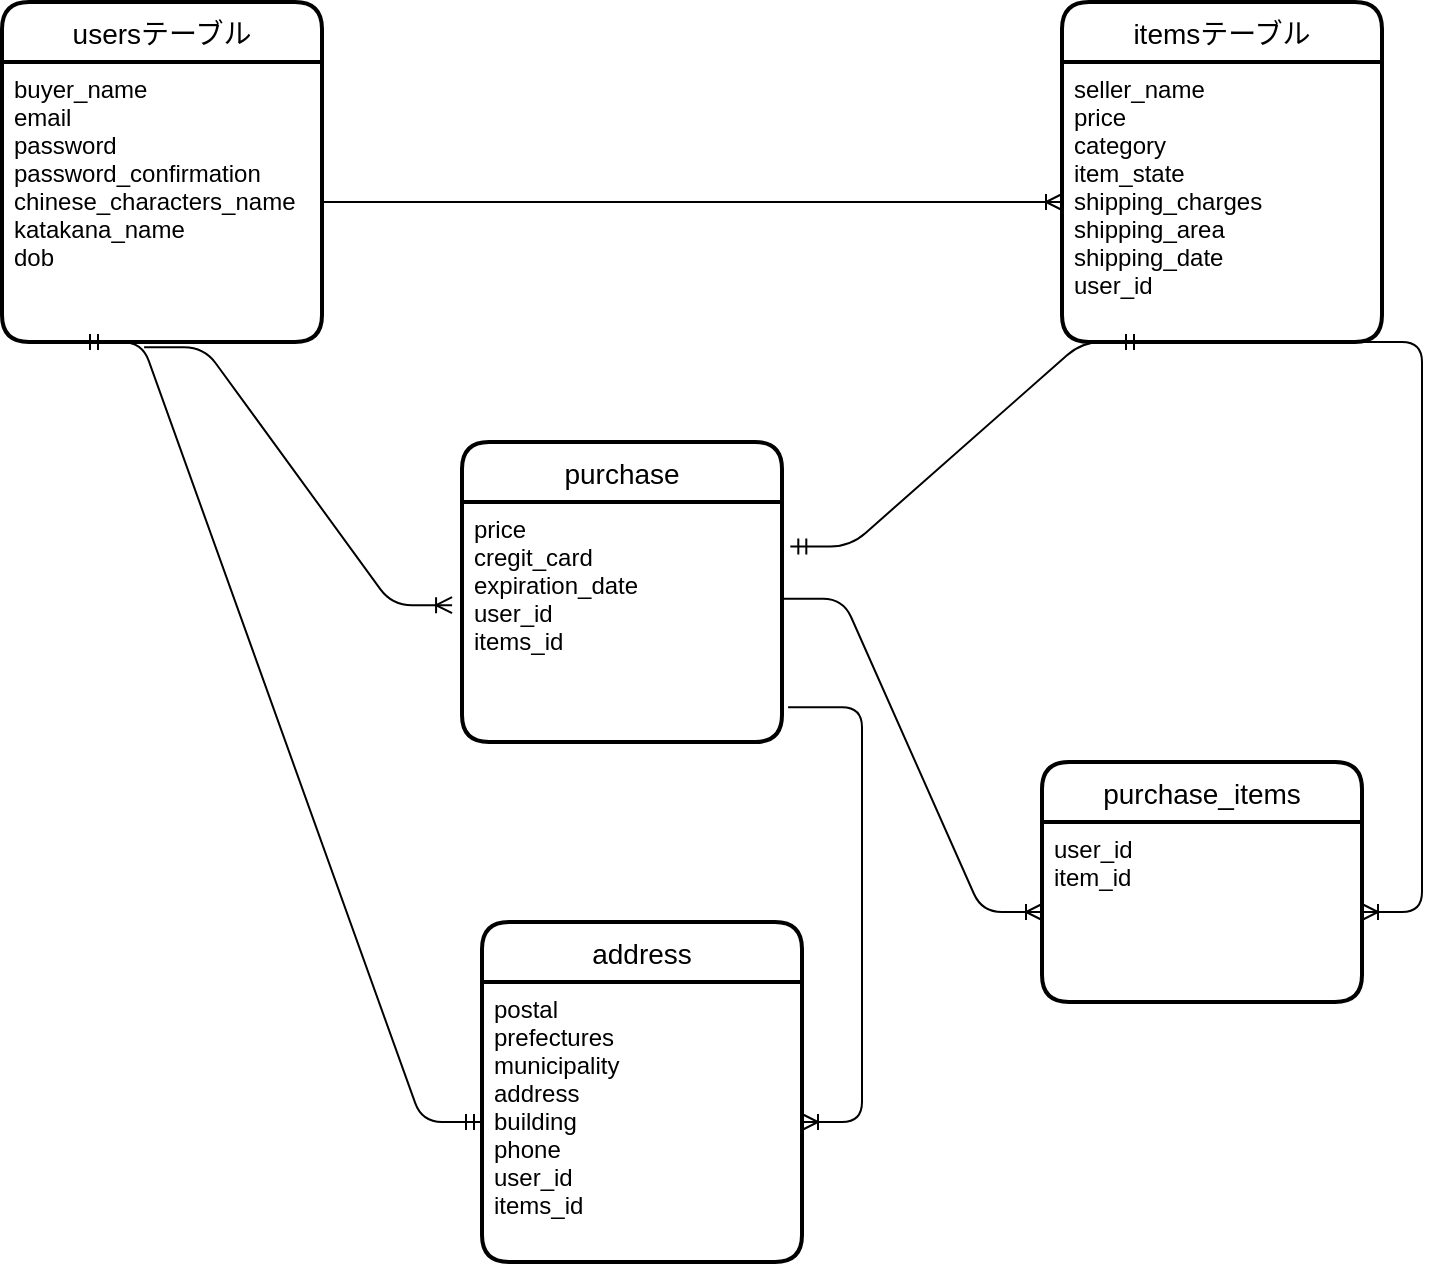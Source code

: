 <mxfile version="13.10.0" type="embed">
    <diagram id="2u54URwKtn0oQCWYSAu8" name="ページ1">
        <mxGraphModel dx="606" dy="985" grid="1" gridSize="10" guides="1" tooltips="1" connect="1" arrows="1" fold="1" page="1" pageScale="1" pageWidth="827" pageHeight="1169" math="0" shadow="0">
            <root>
                <mxCell id="0"/>
                <mxCell id="1" parent="0"/>
                <mxCell id="yAP5g8DO2VciCxcq5tfG-16" value="usersテーブル" style="swimlane;childLayout=stackLayout;horizontal=1;startSize=30;horizontalStack=0;rounded=1;fontSize=14;fontStyle=0;strokeWidth=2;resizeParent=0;resizeLast=1;shadow=0;dashed=0;align=center;" parent="1" vertex="1">
                    <mxGeometry x="30" y="380" width="160" height="170" as="geometry"/>
                </mxCell>
                <mxCell id="yAP5g8DO2VciCxcq5tfG-17" value="buyer_name&#10;email&#10;password&#10;password_confirmation&#10;chinese_characters_name&#10;katakana_name&#10;dob" style="align=left;strokeColor=none;fillColor=none;spacingLeft=4;fontSize=12;verticalAlign=top;resizable=0;rotatable=0;part=1;" parent="yAP5g8DO2VciCxcq5tfG-16" vertex="1">
                    <mxGeometry y="30" width="160" height="140" as="geometry"/>
                </mxCell>
                <mxCell id="yAP5g8DO2VciCxcq5tfG-20" value="itemsテーブル" style="swimlane;childLayout=stackLayout;horizontal=1;startSize=30;horizontalStack=0;rounded=1;fontSize=14;fontStyle=0;strokeWidth=2;resizeParent=0;resizeLast=1;shadow=0;dashed=0;align=center;" parent="1" vertex="1">
                    <mxGeometry x="560" y="380" width="160" height="170" as="geometry"/>
                </mxCell>
                <mxCell id="yAP5g8DO2VciCxcq5tfG-21" value="seller_name&#10;price&#10;category&#10;item_state&#10;shipping_charges&#10;shipping_area&#10;shipping_date&#10;user_id" style="align=left;strokeColor=none;fillColor=none;spacingLeft=4;fontSize=12;verticalAlign=top;resizable=0;rotatable=0;part=1;" parent="yAP5g8DO2VciCxcq5tfG-20" vertex="1">
                    <mxGeometry y="30" width="160" height="140" as="geometry"/>
                </mxCell>
                <mxCell id="yAP5g8DO2VciCxcq5tfG-23" value="address" style="swimlane;childLayout=stackLayout;horizontal=1;startSize=30;horizontalStack=0;rounded=1;fontSize=14;fontStyle=0;strokeWidth=2;resizeParent=0;resizeLast=1;shadow=0;dashed=0;align=center;" parent="1" vertex="1">
                    <mxGeometry x="270" y="840" width="160" height="170" as="geometry"/>
                </mxCell>
                <mxCell id="yAP5g8DO2VciCxcq5tfG-24" value="postal&#10;prefectures&#10;municipality&#10;address&#10;building&#10;phone&#10;user_id&#10;items_id" style="align=left;strokeColor=none;fillColor=none;spacingLeft=4;fontSize=12;verticalAlign=top;resizable=0;rotatable=0;part=1;" parent="yAP5g8DO2VciCxcq5tfG-23" vertex="1">
                    <mxGeometry y="30" width="160" height="140" as="geometry"/>
                </mxCell>
                <mxCell id="yAP5g8DO2VciCxcq5tfG-32" value="purchase" style="swimlane;childLayout=stackLayout;horizontal=1;startSize=30;horizontalStack=0;rounded=1;fontSize=14;fontStyle=0;strokeWidth=2;resizeParent=0;resizeLast=1;shadow=0;dashed=0;align=center;" parent="1" vertex="1">
                    <mxGeometry x="260" y="600" width="160" height="150" as="geometry"/>
                </mxCell>
                <mxCell id="yAP5g8DO2VciCxcq5tfG-33" value="price&#10;cregit_card&#10;expiration_date&#10;user_id&#10;items_id" style="align=left;strokeColor=none;fillColor=none;spacingLeft=4;fontSize=12;verticalAlign=top;resizable=0;rotatable=0;part=1;" parent="yAP5g8DO2VciCxcq5tfG-32" vertex="1">
                    <mxGeometry y="30" width="160" height="120" as="geometry"/>
                </mxCell>
                <mxCell id="yAP5g8DO2VciCxcq5tfG-40" value="" style="edgeStyle=entityRelationEdgeStyle;fontSize=12;html=1;endArrow=ERoneToMany;entryX=0;entryY=0.5;entryDx=0;entryDy=0;" parent="1" source="yAP5g8DO2VciCxcq5tfG-17" target="yAP5g8DO2VciCxcq5tfG-21" edge="1">
                    <mxGeometry width="100" height="100" relative="1" as="geometry">
                        <mxPoint x="450" y="580" as="sourcePoint"/>
                        <mxPoint x="550" y="480" as="targetPoint"/>
                    </mxGeometry>
                </mxCell>
                <mxCell id="yAP5g8DO2VciCxcq5tfG-43" value="" style="edgeStyle=entityRelationEdgeStyle;fontSize=12;html=1;endArrow=ERoneToMany;exitX=0.444;exitY=1.019;exitDx=0;exitDy=0;exitPerimeter=0;entryX=-0.031;entryY=0.43;entryDx=0;entryDy=0;entryPerimeter=0;" parent="1" source="yAP5g8DO2VciCxcq5tfG-17" target="yAP5g8DO2VciCxcq5tfG-33" edge="1">
                    <mxGeometry width="100" height="100" relative="1" as="geometry">
                        <mxPoint x="360" y="740" as="sourcePoint"/>
                        <mxPoint x="460" y="640" as="targetPoint"/>
                    </mxGeometry>
                </mxCell>
                <mxCell id="yAP5g8DO2VciCxcq5tfG-45" value="" style="edgeStyle=entityRelationEdgeStyle;fontSize=12;html=1;endArrow=ERoneToMany;exitX=1.019;exitY=0.855;exitDx=0;exitDy=0;exitPerimeter=0;" parent="1" source="yAP5g8DO2VciCxcq5tfG-33" target="yAP5g8DO2VciCxcq5tfG-24" edge="1">
                    <mxGeometry width="100" height="100" relative="1" as="geometry">
                        <mxPoint x="360" y="860" as="sourcePoint"/>
                        <mxPoint x="560" y="810" as="targetPoint"/>
                    </mxGeometry>
                </mxCell>
                <mxCell id="yAP5g8DO2VciCxcq5tfG-46" value="" style="edgeStyle=entityRelationEdgeStyle;fontSize=12;html=1;endArrow=ERmandOne;startArrow=ERmandOne;exitX=0.25;exitY=1;exitDx=0;exitDy=0;entryX=0;entryY=0.5;entryDx=0;entryDy=0;" parent="1" source="yAP5g8DO2VciCxcq5tfG-17" target="yAP5g8DO2VciCxcq5tfG-24" edge="1">
                    <mxGeometry width="100" height="100" relative="1" as="geometry">
                        <mxPoint x="360" y="820" as="sourcePoint"/>
                        <mxPoint x="460" y="720" as="targetPoint"/>
                    </mxGeometry>
                </mxCell>
                <mxCell id="2" value="purchase_items" style="swimlane;childLayout=stackLayout;horizontal=1;startSize=30;horizontalStack=0;rounded=1;fontSize=14;fontStyle=0;strokeWidth=2;resizeParent=0;resizeLast=1;shadow=0;dashed=0;align=center;" vertex="1" parent="1">
                    <mxGeometry x="550" y="760" width="160" height="120" as="geometry"/>
                </mxCell>
                <mxCell id="3" value="user_id&#10;item_id&#10;" style="align=left;strokeColor=none;fillColor=none;spacingLeft=4;fontSize=12;verticalAlign=top;resizable=0;rotatable=0;part=1;" vertex="1" parent="2">
                    <mxGeometry y="30" width="160" height="90" as="geometry"/>
                </mxCell>
                <mxCell id="6" value="" style="edgeStyle=entityRelationEdgeStyle;fontSize=12;html=1;endArrow=ERoneToMany;exitX=1.003;exitY=0.403;exitDx=0;exitDy=0;exitPerimeter=0;" edge="1" parent="1" source="yAP5g8DO2VciCxcq5tfG-33" target="3">
                    <mxGeometry width="100" height="100" relative="1" as="geometry">
                        <mxPoint x="490" y="790" as="sourcePoint"/>
                        <mxPoint x="530" y="678" as="targetPoint"/>
                    </mxGeometry>
                </mxCell>
                <mxCell id="7" value="" style="edgeStyle=entityRelationEdgeStyle;fontSize=12;html=1;endArrow=ERoneToMany;exitX=0.75;exitY=1;exitDx=0;exitDy=0;" edge="1" parent="1" source="yAP5g8DO2VciCxcq5tfG-21" target="3">
                    <mxGeometry width="100" height="100" relative="1" as="geometry">
                        <mxPoint x="682" y="550" as="sourcePoint"/>
                        <mxPoint x="590" y="690" as="targetPoint"/>
                    </mxGeometry>
                </mxCell>
                <mxCell id="9" value="" style="edgeStyle=entityRelationEdgeStyle;fontSize=12;html=1;endArrow=ERmandOne;startArrow=ERmandOne;entryX=0.25;entryY=1;entryDx=0;entryDy=0;exitX=1.026;exitY=0.185;exitDx=0;exitDy=0;exitPerimeter=0;" edge="1" parent="1" source="yAP5g8DO2VciCxcq5tfG-33" target="yAP5g8DO2VciCxcq5tfG-21">
                    <mxGeometry width="100" height="100" relative="1" as="geometry">
                        <mxPoint x="470" y="840" as="sourcePoint"/>
                        <mxPoint x="570" y="740" as="targetPoint"/>
                    </mxGeometry>
                </mxCell>
            </root>
        </mxGraphModel>
    </diagram>
</mxfile>